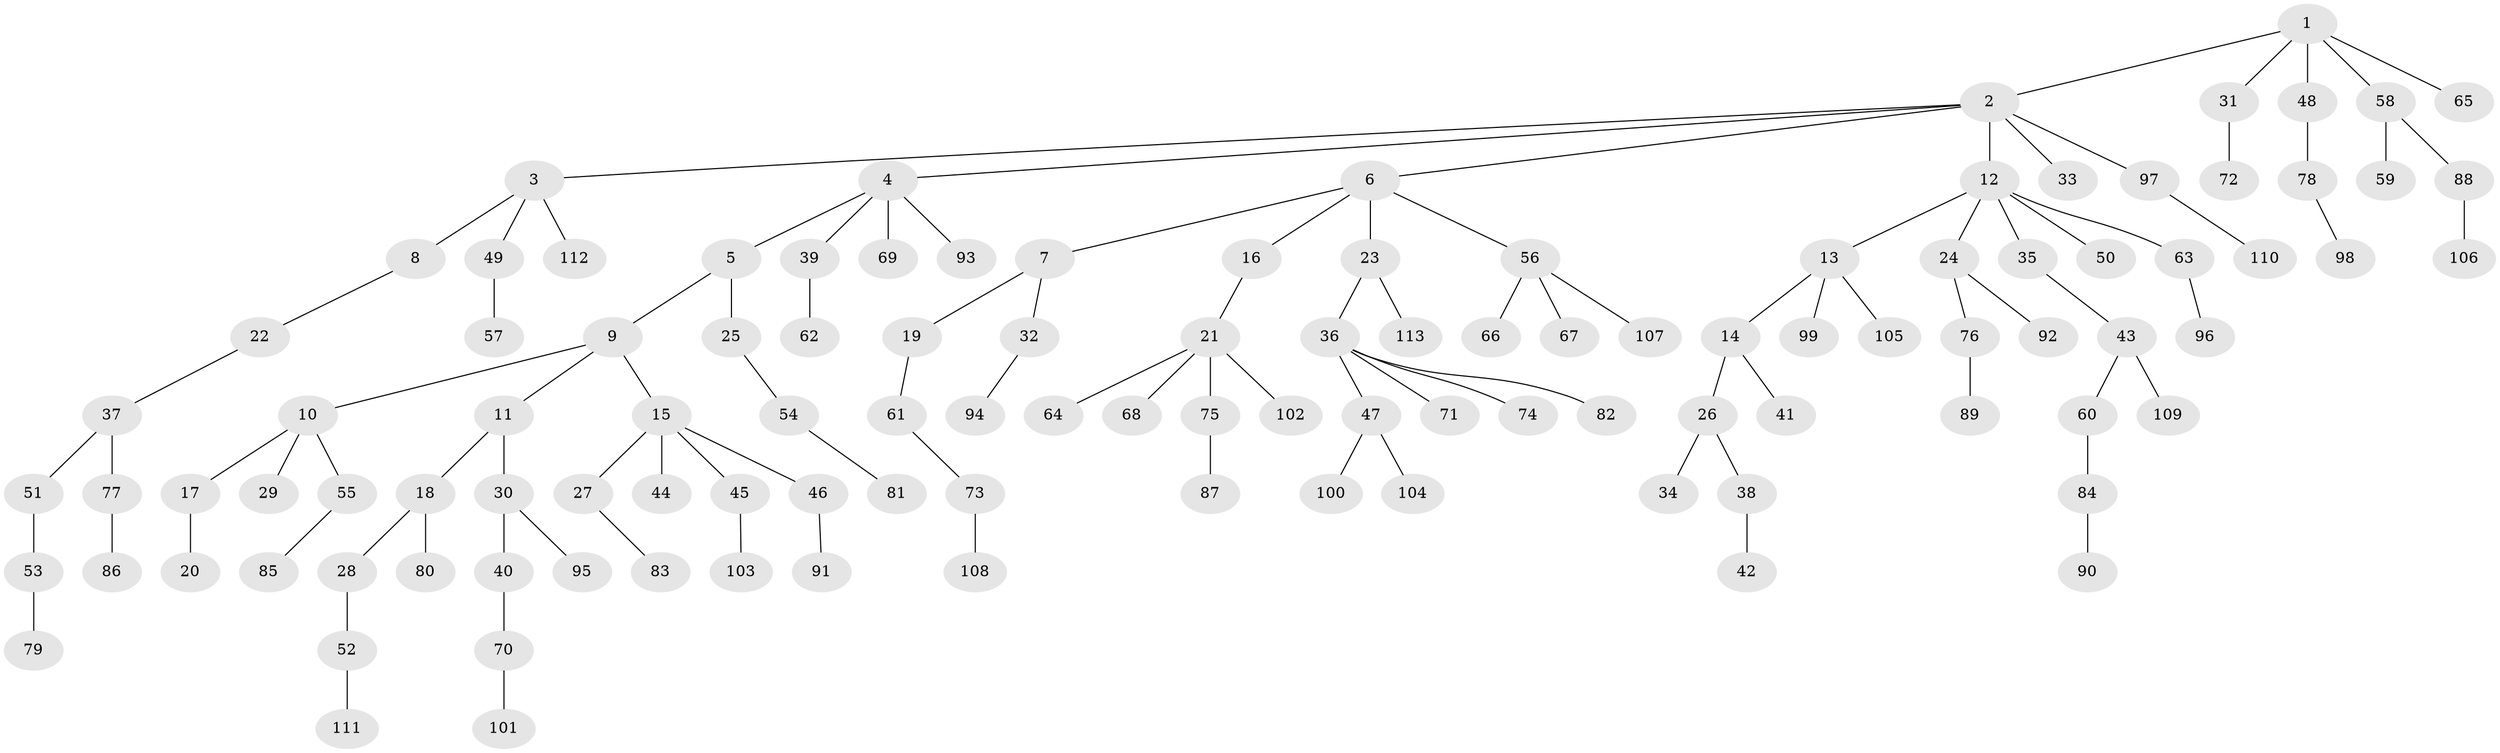 // coarse degree distribution, {5: 0.0684931506849315, 9: 0.0136986301369863, 4: 0.0410958904109589, 3: 0.0821917808219178, 7: 0.0136986301369863, 2: 0.2191780821917808, 1: 0.5616438356164384}
// Generated by graph-tools (version 1.1) at 2025/42/03/06/25 10:42:06]
// undirected, 113 vertices, 112 edges
graph export_dot {
graph [start="1"]
  node [color=gray90,style=filled];
  1;
  2;
  3;
  4;
  5;
  6;
  7;
  8;
  9;
  10;
  11;
  12;
  13;
  14;
  15;
  16;
  17;
  18;
  19;
  20;
  21;
  22;
  23;
  24;
  25;
  26;
  27;
  28;
  29;
  30;
  31;
  32;
  33;
  34;
  35;
  36;
  37;
  38;
  39;
  40;
  41;
  42;
  43;
  44;
  45;
  46;
  47;
  48;
  49;
  50;
  51;
  52;
  53;
  54;
  55;
  56;
  57;
  58;
  59;
  60;
  61;
  62;
  63;
  64;
  65;
  66;
  67;
  68;
  69;
  70;
  71;
  72;
  73;
  74;
  75;
  76;
  77;
  78;
  79;
  80;
  81;
  82;
  83;
  84;
  85;
  86;
  87;
  88;
  89;
  90;
  91;
  92;
  93;
  94;
  95;
  96;
  97;
  98;
  99;
  100;
  101;
  102;
  103;
  104;
  105;
  106;
  107;
  108;
  109;
  110;
  111;
  112;
  113;
  1 -- 2;
  1 -- 31;
  1 -- 48;
  1 -- 58;
  1 -- 65;
  2 -- 3;
  2 -- 4;
  2 -- 6;
  2 -- 12;
  2 -- 33;
  2 -- 97;
  3 -- 8;
  3 -- 49;
  3 -- 112;
  4 -- 5;
  4 -- 39;
  4 -- 69;
  4 -- 93;
  5 -- 9;
  5 -- 25;
  6 -- 7;
  6 -- 16;
  6 -- 23;
  6 -- 56;
  7 -- 19;
  7 -- 32;
  8 -- 22;
  9 -- 10;
  9 -- 11;
  9 -- 15;
  10 -- 17;
  10 -- 29;
  10 -- 55;
  11 -- 18;
  11 -- 30;
  12 -- 13;
  12 -- 24;
  12 -- 35;
  12 -- 50;
  12 -- 63;
  13 -- 14;
  13 -- 99;
  13 -- 105;
  14 -- 26;
  14 -- 41;
  15 -- 27;
  15 -- 44;
  15 -- 45;
  15 -- 46;
  16 -- 21;
  17 -- 20;
  18 -- 28;
  18 -- 80;
  19 -- 61;
  21 -- 64;
  21 -- 68;
  21 -- 75;
  21 -- 102;
  22 -- 37;
  23 -- 36;
  23 -- 113;
  24 -- 76;
  24 -- 92;
  25 -- 54;
  26 -- 34;
  26 -- 38;
  27 -- 83;
  28 -- 52;
  30 -- 40;
  30 -- 95;
  31 -- 72;
  32 -- 94;
  35 -- 43;
  36 -- 47;
  36 -- 71;
  36 -- 74;
  36 -- 82;
  37 -- 51;
  37 -- 77;
  38 -- 42;
  39 -- 62;
  40 -- 70;
  43 -- 60;
  43 -- 109;
  45 -- 103;
  46 -- 91;
  47 -- 100;
  47 -- 104;
  48 -- 78;
  49 -- 57;
  51 -- 53;
  52 -- 111;
  53 -- 79;
  54 -- 81;
  55 -- 85;
  56 -- 66;
  56 -- 67;
  56 -- 107;
  58 -- 59;
  58 -- 88;
  60 -- 84;
  61 -- 73;
  63 -- 96;
  70 -- 101;
  73 -- 108;
  75 -- 87;
  76 -- 89;
  77 -- 86;
  78 -- 98;
  84 -- 90;
  88 -- 106;
  97 -- 110;
}

